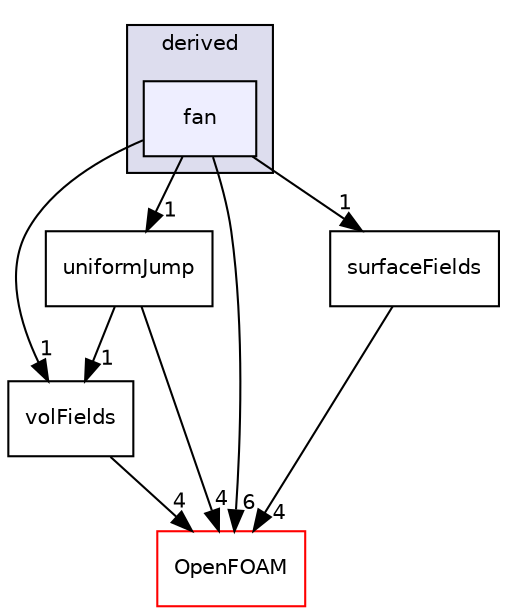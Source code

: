 digraph "src/finiteVolume/fields/fvPatchFields/derived/fan" {
  bgcolor=transparent;
  compound=true
  node [ fontsize="10", fontname="Helvetica"];
  edge [ labelfontsize="10", labelfontname="Helvetica"];
  subgraph clusterdir_ece9aa6b5af9a7776a75b0c1993b0910 {
    graph [ bgcolor="#ddddee", pencolor="black", label="derived" fontname="Helvetica", fontsize="10", URL="dir_ece9aa6b5af9a7776a75b0c1993b0910.html"]
  dir_1da87a5f195551d28e4e2f274aa63d10 [shape=box, label="fan", style="filled", fillcolor="#eeeeff", pencolor="black", URL="dir_1da87a5f195551d28e4e2f274aa63d10.html"];
  }
  dir_18efd00646b4a268ded8f54fc1cb6921 [shape=box label="uniformJump" URL="dir_18efd00646b4a268ded8f54fc1cb6921.html"];
  dir_bd8bf7fa65467c460a50eacc456ce356 [shape=box label="volFields" URL="dir_bd8bf7fa65467c460a50eacc456ce356.html"];
  dir_c5473ff19b20e6ec4dfe5c310b3778a8 [shape=box label="OpenFOAM" color="red" URL="dir_c5473ff19b20e6ec4dfe5c310b3778a8.html"];
  dir_606ba9250f9107f82f779cbd3e87c3a5 [shape=box label="surfaceFields" URL="dir_606ba9250f9107f82f779cbd3e87c3a5.html"];
  dir_18efd00646b4a268ded8f54fc1cb6921->dir_bd8bf7fa65467c460a50eacc456ce356 [headlabel="1", labeldistance=1.5 headhref="dir_001009_001038.html"];
  dir_18efd00646b4a268ded8f54fc1cb6921->dir_c5473ff19b20e6ec4dfe5c310b3778a8 [headlabel="4", labeldistance=1.5 headhref="dir_001009_001873.html"];
  dir_bd8bf7fa65467c460a50eacc456ce356->dir_c5473ff19b20e6ec4dfe5c310b3778a8 [headlabel="4", labeldistance=1.5 headhref="dir_001038_001873.html"];
  dir_606ba9250f9107f82f779cbd3e87c3a5->dir_c5473ff19b20e6ec4dfe5c310b3778a8 [headlabel="4", labeldistance=1.5 headhref="dir_001037_001873.html"];
  dir_1da87a5f195551d28e4e2f274aa63d10->dir_18efd00646b4a268ded8f54fc1cb6921 [headlabel="1", labeldistance=1.5 headhref="dir_000952_001009.html"];
  dir_1da87a5f195551d28e4e2f274aa63d10->dir_bd8bf7fa65467c460a50eacc456ce356 [headlabel="1", labeldistance=1.5 headhref="dir_000952_001038.html"];
  dir_1da87a5f195551d28e4e2f274aa63d10->dir_c5473ff19b20e6ec4dfe5c310b3778a8 [headlabel="6", labeldistance=1.5 headhref="dir_000952_001873.html"];
  dir_1da87a5f195551d28e4e2f274aa63d10->dir_606ba9250f9107f82f779cbd3e87c3a5 [headlabel="1", labeldistance=1.5 headhref="dir_000952_001037.html"];
}
